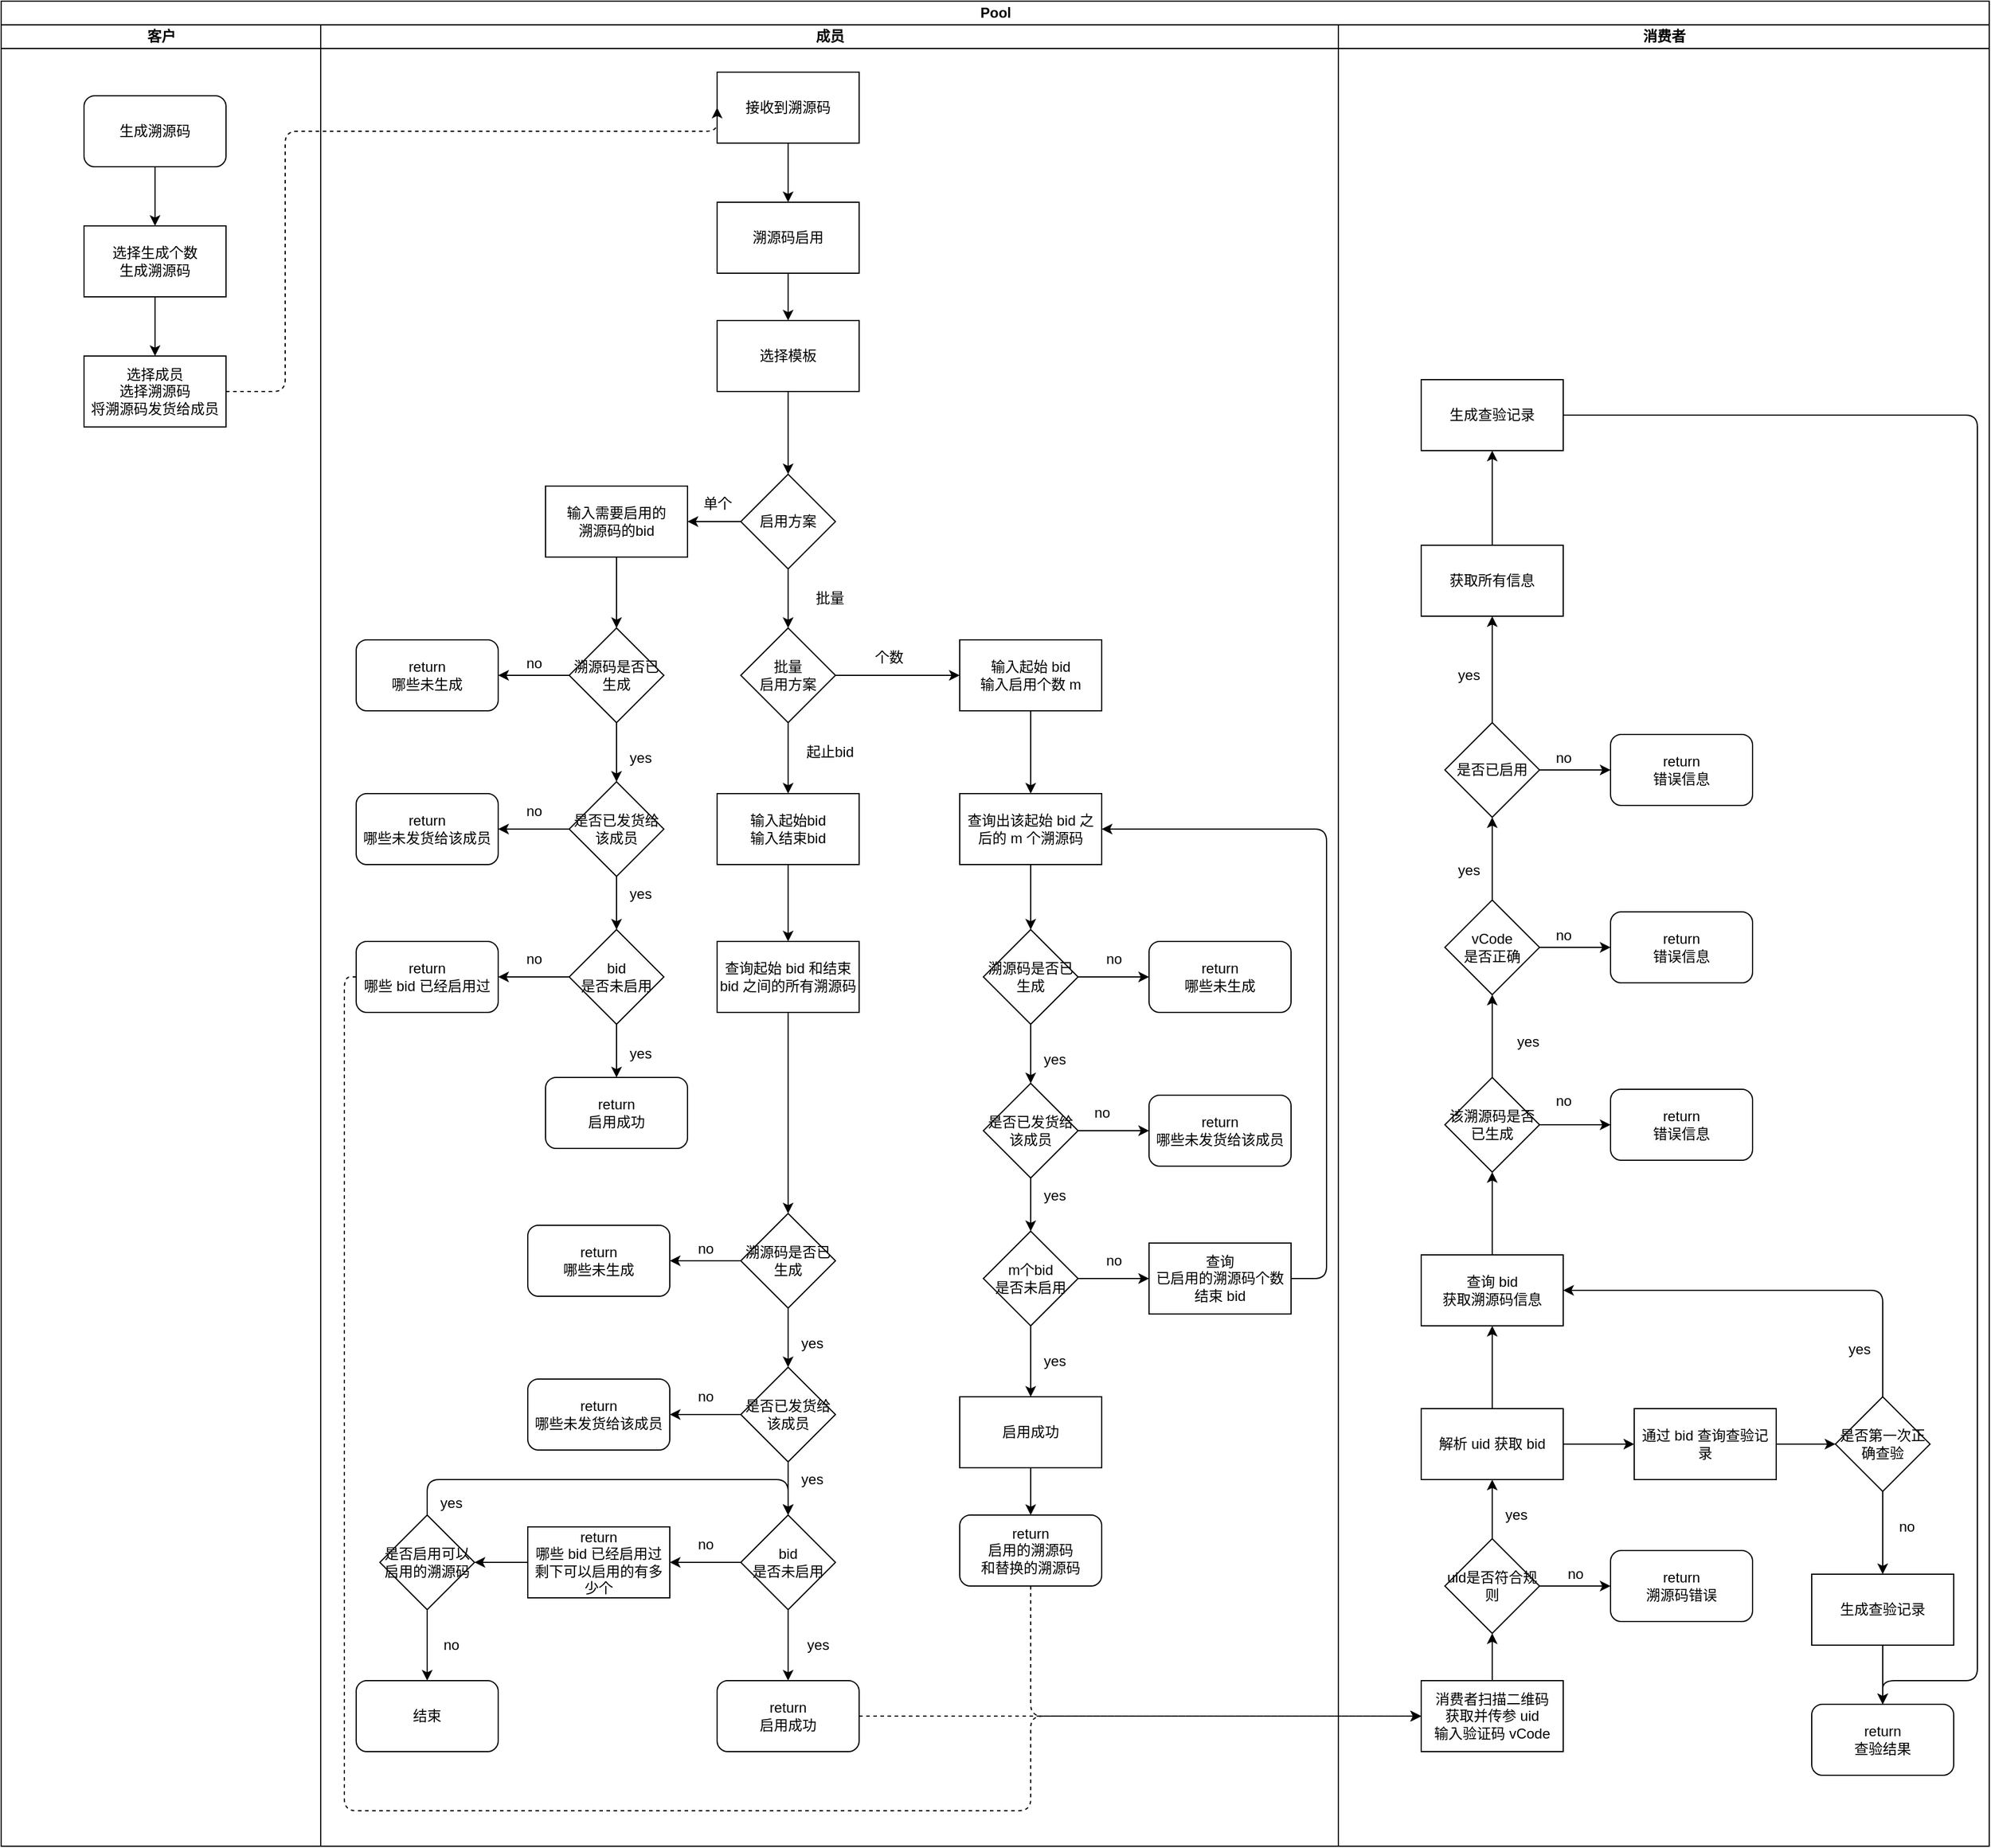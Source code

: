 <mxfile>
    <diagram id="6ckhijRZsSuvsOlF2axP" name="Page-1">
        <mxGraphModel dx="1082" dy="779" grid="1" gridSize="10" guides="1" tooltips="1" connect="1" arrows="1" fold="1" page="1" pageScale="1" pageWidth="2336" pageHeight="1654" math="0" shadow="0">
            <root>
                <mxCell id="0"/>
                <mxCell id="1" parent="0"/>
                <mxCell id="6" value="Pool" style="swimlane;childLayout=stackLayout;resizeParent=1;resizeParentMax=0;startSize=20;html=1;rounded=0;" vertex="1" parent="1">
                    <mxGeometry x="270" y="20" width="1680" height="1560" as="geometry"/>
                </mxCell>
                <mxCell id="7" value="客户" style="swimlane;startSize=20;html=1;rounded=0;" vertex="1" parent="6">
                    <mxGeometry y="20" width="270" height="1540" as="geometry"/>
                </mxCell>
                <mxCell id="13" value="" style="edgeStyle=none;html=1;" edge="1" parent="7" source="11" target="12">
                    <mxGeometry relative="1" as="geometry"/>
                </mxCell>
                <mxCell id="11" value="生成溯源码" style="whiteSpace=wrap;html=1;rounded=1;" vertex="1" parent="7">
                    <mxGeometry x="70" y="60" width="120" height="60" as="geometry"/>
                </mxCell>
                <mxCell id="15" value="" style="edgeStyle=none;html=1;" edge="1" parent="7" source="12" target="14">
                    <mxGeometry relative="1" as="geometry"/>
                </mxCell>
                <mxCell id="12" value="选择生成个数&lt;br&gt;生成溯源码" style="whiteSpace=wrap;html=1;rounded=0;" vertex="1" parent="7">
                    <mxGeometry x="70" y="170" width="120" height="60" as="geometry"/>
                </mxCell>
                <mxCell id="14" value="选择成员&lt;br&gt;选择溯源码&lt;br&gt;将溯源码发货给成员" style="whiteSpace=wrap;html=1;rounded=0;" vertex="1" parent="7">
                    <mxGeometry x="70" y="280" width="120" height="60" as="geometry"/>
                </mxCell>
                <mxCell id="8" value="成员" style="swimlane;startSize=20;html=1;rounded=0;" vertex="1" parent="6">
                    <mxGeometry x="270" y="20" width="860" height="1540" as="geometry"/>
                </mxCell>
                <mxCell id="23" value="" style="edgeStyle=orthogonalEdgeStyle;html=1;" edge="1" parent="8" source="20" target="22">
                    <mxGeometry relative="1" as="geometry"/>
                </mxCell>
                <mxCell id="20" value="接收到溯源码" style="whiteSpace=wrap;html=1;rounded=0;" vertex="1" parent="8">
                    <mxGeometry x="335" y="40" width="120" height="60" as="geometry"/>
                </mxCell>
                <mxCell id="27" value="" style="edgeStyle=orthogonalEdgeStyle;html=1;" edge="1" parent="8" source="22" target="50">
                    <mxGeometry relative="1" as="geometry"/>
                </mxCell>
                <mxCell id="22" value="溯源码启用" style="whiteSpace=wrap;html=1;rounded=0;" vertex="1" parent="8">
                    <mxGeometry x="335" y="150" width="120" height="60" as="geometry"/>
                </mxCell>
                <mxCell id="29" value="" style="edgeStyle=orthogonalEdgeStyle;html=1;entryX=0.5;entryY=0;entryDx=0;entryDy=0;" edge="1" parent="8" source="26" target="37">
                    <mxGeometry relative="1" as="geometry">
                        <mxPoint x="495" y="420" as="targetPoint"/>
                    </mxGeometry>
                </mxCell>
                <mxCell id="31" value="" style="edgeStyle=orthogonalEdgeStyle;html=1;" edge="1" parent="8" source="26" target="30">
                    <mxGeometry relative="1" as="geometry"/>
                </mxCell>
                <mxCell id="26" value="启用方案" style="rhombus;whiteSpace=wrap;html=1;rounded=0;" vertex="1" parent="8">
                    <mxGeometry x="355" y="380" width="80" height="80" as="geometry"/>
                </mxCell>
                <mxCell id="73" style="edgeStyle=orthogonalEdgeStyle;html=1;entryX=0.5;entryY=0;entryDx=0;entryDy=0;" edge="1" parent="8" source="30" target="59">
                    <mxGeometry relative="1" as="geometry"/>
                </mxCell>
                <mxCell id="30" value="输入需要启用的&lt;br&gt;溯源码的bid" style="whiteSpace=wrap;html=1;rounded=0;" vertex="1" parent="8">
                    <mxGeometry x="190" y="390" width="120" height="60" as="geometry"/>
                </mxCell>
                <mxCell id="34" value="单个" style="text;html=1;align=center;verticalAlign=middle;resizable=0;points=[];autosize=1;strokeColor=none;fillColor=none;" vertex="1" parent="8">
                    <mxGeometry x="310" y="390" width="50" height="30" as="geometry"/>
                </mxCell>
                <mxCell id="40" value="" style="edgeStyle=orthogonalEdgeStyle;html=1;" edge="1" parent="8" source="37" target="39">
                    <mxGeometry relative="1" as="geometry"/>
                </mxCell>
                <mxCell id="43" value="" style="edgeStyle=orthogonalEdgeStyle;html=1;entryX=0.5;entryY=0;entryDx=0;entryDy=0;" edge="1" parent="8" source="37" target="42">
                    <mxGeometry relative="1" as="geometry">
                        <mxPoint x="395" y="640" as="targetPoint"/>
                    </mxGeometry>
                </mxCell>
                <mxCell id="37" value="批量&lt;br&gt;启用方案" style="rhombus;whiteSpace=wrap;html=1;rounded=0;" vertex="1" parent="8">
                    <mxGeometry x="355" y="510" width="80" height="80" as="geometry"/>
                </mxCell>
                <mxCell id="32" value="批量" style="text;html=1;align=center;verticalAlign=middle;resizable=0;points=[];autosize=1;strokeColor=none;fillColor=none;" vertex="1" parent="8">
                    <mxGeometry x="405" y="470" width="50" height="30" as="geometry"/>
                </mxCell>
                <mxCell id="67" value="" style="edgeStyle=orthogonalEdgeStyle;html=1;" edge="1" parent="8" source="39" target="66">
                    <mxGeometry relative="1" as="geometry"/>
                </mxCell>
                <mxCell id="39" value="输入起始 bid&lt;br&gt;输入启用个数 m" style="whiteSpace=wrap;html=1;rounded=0;" vertex="1" parent="8">
                    <mxGeometry x="540" y="520" width="120" height="60" as="geometry"/>
                </mxCell>
                <mxCell id="107" value="" style="edgeStyle=orthogonalEdgeStyle;html=1;" edge="1" parent="8" source="42" target="106">
                    <mxGeometry relative="1" as="geometry"/>
                </mxCell>
                <mxCell id="42" value="输入起始bid&lt;br&gt;输入结束bid" style="whiteSpace=wrap;html=1;rounded=0;" vertex="1" parent="8">
                    <mxGeometry x="335" y="650" width="120" height="60" as="geometry"/>
                </mxCell>
                <mxCell id="41" value="个数" style="text;html=1;align=center;verticalAlign=middle;resizable=0;points=[];autosize=1;strokeColor=none;fillColor=none;" vertex="1" parent="8">
                    <mxGeometry x="455" y="520" width="50" height="30" as="geometry"/>
                </mxCell>
                <mxCell id="44" value="起止bid" style="text;html=1;align=center;verticalAlign=middle;resizable=0;points=[];autosize=1;strokeColor=none;fillColor=none;" vertex="1" parent="8">
                    <mxGeometry x="400" y="600" width="60" height="30" as="geometry"/>
                </mxCell>
                <mxCell id="48" value="" style="edgeStyle=orthogonalEdgeStyle;html=1;entryX=1;entryY=0.5;entryDx=0;entryDy=0;" edge="1" parent="8" source="45" target="52">
                    <mxGeometry relative="1" as="geometry">
                        <mxPoint x="150" y="690" as="targetPoint"/>
                    </mxGeometry>
                </mxCell>
                <mxCell id="105" value="" style="edgeStyle=orthogonalEdgeStyle;html=1;" edge="1" parent="8" source="45" target="104">
                    <mxGeometry relative="1" as="geometry"/>
                </mxCell>
                <mxCell id="45" value="bid&lt;br&gt;是否未启用" style="rhombus;whiteSpace=wrap;html=1;rounded=0;" vertex="1" parent="8">
                    <mxGeometry x="210" y="765" width="80" height="80" as="geometry"/>
                </mxCell>
                <mxCell id="49" value="&lt;span style=&quot;&quot;&gt;no&lt;/span&gt;" style="text;html=1;align=center;verticalAlign=middle;resizable=0;points=[];autosize=1;strokeColor=none;fillColor=none;" vertex="1" parent="8">
                    <mxGeometry x="160" y="775" width="40" height="30" as="geometry"/>
                </mxCell>
                <mxCell id="51" style="edgeStyle=orthogonalEdgeStyle;html=1;entryX=0.5;entryY=0;entryDx=0;entryDy=0;" edge="1" parent="8" source="50" target="26">
                    <mxGeometry relative="1" as="geometry"/>
                </mxCell>
                <mxCell id="50" value="选择模板" style="whiteSpace=wrap;html=1;rounded=0;" vertex="1" parent="8">
                    <mxGeometry x="335" y="250" width="120" height="60" as="geometry"/>
                </mxCell>
                <mxCell id="52" value="return&lt;br&gt;哪些 bid 已经启用过" style="rounded=1;whiteSpace=wrap;html=1;" vertex="1" parent="8">
                    <mxGeometry x="30" y="775" width="120" height="60" as="geometry"/>
                </mxCell>
                <mxCell id="54" style="edgeStyle=orthogonalEdgeStyle;html=1;entryX=0.5;entryY=0;entryDx=0;entryDy=0;" edge="1" parent="8" source="53" target="45">
                    <mxGeometry relative="1" as="geometry"/>
                </mxCell>
                <mxCell id="57" value="" style="edgeStyle=orthogonalEdgeStyle;html=1;" edge="1" parent="8" source="53" target="56">
                    <mxGeometry relative="1" as="geometry"/>
                </mxCell>
                <mxCell id="53" value="是否已发货给该成员" style="rhombus;whiteSpace=wrap;html=1;rounded=0;" vertex="1" parent="8">
                    <mxGeometry x="210" y="640" width="80" height="80" as="geometry"/>
                </mxCell>
                <mxCell id="56" value="return&lt;br&gt;哪些未发货给该成员" style="whiteSpace=wrap;html=1;rounded=1;" vertex="1" parent="8">
                    <mxGeometry x="30" y="650" width="120" height="60" as="geometry"/>
                </mxCell>
                <mxCell id="60" style="edgeStyle=orthogonalEdgeStyle;html=1;entryX=0.5;entryY=0;entryDx=0;entryDy=0;" edge="1" parent="8" source="59" target="53">
                    <mxGeometry relative="1" as="geometry"/>
                </mxCell>
                <mxCell id="63" value="" style="edgeStyle=orthogonalEdgeStyle;html=1;" edge="1" parent="8" source="59" target="62">
                    <mxGeometry relative="1" as="geometry"/>
                </mxCell>
                <mxCell id="59" value="溯源码是否已生成" style="rhombus;whiteSpace=wrap;html=1;rounded=0;" vertex="1" parent="8">
                    <mxGeometry x="210" y="510" width="80" height="80" as="geometry"/>
                </mxCell>
                <mxCell id="62" value="return&lt;br&gt;哪些未生成" style="whiteSpace=wrap;html=1;rounded=1;" vertex="1" parent="8">
                    <mxGeometry x="30" y="520" width="120" height="60" as="geometry"/>
                </mxCell>
                <mxCell id="69" value="" style="edgeStyle=orthogonalEdgeStyle;html=1;entryX=0.5;entryY=0;entryDx=0;entryDy=0;" edge="1" parent="8" source="66" target="84">
                    <mxGeometry relative="1" as="geometry"/>
                </mxCell>
                <mxCell id="66" value="查询出该起始 bid 之后的 m 个溯源码" style="whiteSpace=wrap;html=1;rounded=0;" vertex="1" parent="8">
                    <mxGeometry x="540" y="650" width="120" height="60" as="geometry"/>
                </mxCell>
                <mxCell id="91" style="edgeStyle=orthogonalEdgeStyle;html=1;entryX=0;entryY=0.5;entryDx=0;entryDy=0;" edge="1" parent="8" source="75" target="93">
                    <mxGeometry relative="1" as="geometry">
                        <mxPoint x="710" y="1060" as="targetPoint"/>
                    </mxGeometry>
                </mxCell>
                <mxCell id="99" value="" style="edgeStyle=orthogonalEdgeStyle;html=1;" edge="1" parent="8" source="75" target="98">
                    <mxGeometry relative="1" as="geometry"/>
                </mxCell>
                <mxCell id="75" value="m个bid&lt;br&gt;是否未启用" style="rhombus;whiteSpace=wrap;html=1;rounded=0;" vertex="1" parent="8">
                    <mxGeometry x="560" y="1020" width="80" height="80" as="geometry"/>
                </mxCell>
                <mxCell id="78" style="edgeStyle=orthogonalEdgeStyle;html=1;entryX=0.5;entryY=0;entryDx=0;entryDy=0;" edge="1" parent="8" source="80" target="75">
                    <mxGeometry relative="1" as="geometry"/>
                </mxCell>
                <mxCell id="80" value="是否已发货给该成员" style="rhombus;whiteSpace=wrap;html=1;rounded=0;" vertex="1" parent="8">
                    <mxGeometry x="560" y="895" width="80" height="80" as="geometry"/>
                </mxCell>
                <mxCell id="81" value="return&lt;br&gt;哪些未发货给该成员" style="whiteSpace=wrap;html=1;rounded=1;" vertex="1" parent="8">
                    <mxGeometry x="700" y="905" width="120" height="60" as="geometry"/>
                </mxCell>
                <mxCell id="79" value="" style="edgeStyle=orthogonalEdgeStyle;html=1;" edge="1" parent="8" source="80" target="81">
                    <mxGeometry relative="1" as="geometry"/>
                </mxCell>
                <mxCell id="82" style="edgeStyle=orthogonalEdgeStyle;html=1;entryX=0.5;entryY=0;entryDx=0;entryDy=0;" edge="1" parent="8" source="84" target="80">
                    <mxGeometry relative="1" as="geometry"/>
                </mxCell>
                <mxCell id="84" value="溯源码是否已生成" style="rhombus;whiteSpace=wrap;html=1;rounded=0;" vertex="1" parent="8">
                    <mxGeometry x="560" y="765" width="80" height="80" as="geometry"/>
                </mxCell>
                <mxCell id="85" value="return&lt;br&gt;哪些未生成" style="whiteSpace=wrap;html=1;rounded=1;" vertex="1" parent="8">
                    <mxGeometry x="700" y="775" width="120" height="60" as="geometry"/>
                </mxCell>
                <mxCell id="83" value="" style="edgeStyle=orthogonalEdgeStyle;html=1;" edge="1" parent="8" source="84" target="85">
                    <mxGeometry relative="1" as="geometry"/>
                </mxCell>
                <mxCell id="86" value="yes" style="text;html=1;align=center;verticalAlign=middle;resizable=0;points=[];autosize=1;strokeColor=none;fillColor=none;" vertex="1" parent="8">
                    <mxGeometry x="600" y="975" width="40" height="30" as="geometry"/>
                </mxCell>
                <mxCell id="87" value="no" style="text;html=1;align=center;verticalAlign=middle;resizable=0;points=[];autosize=1;strokeColor=none;fillColor=none;" vertex="1" parent="8">
                    <mxGeometry x="640" y="905" width="40" height="30" as="geometry"/>
                </mxCell>
                <mxCell id="88" value="yes" style="text;html=1;align=center;verticalAlign=middle;resizable=0;points=[];autosize=1;strokeColor=none;fillColor=none;" vertex="1" parent="8">
                    <mxGeometry x="600" y="860" width="40" height="30" as="geometry"/>
                </mxCell>
                <mxCell id="89" value="no" style="text;html=1;align=center;verticalAlign=middle;resizable=0;points=[];autosize=1;strokeColor=none;fillColor=none;" vertex="1" parent="8">
                    <mxGeometry x="650" y="775" width="40" height="30" as="geometry"/>
                </mxCell>
                <mxCell id="92" value="no" style="text;html=1;align=center;verticalAlign=middle;resizable=0;points=[];autosize=1;strokeColor=none;fillColor=none;" vertex="1" parent="8">
                    <mxGeometry x="650" y="1030" width="40" height="30" as="geometry"/>
                </mxCell>
                <mxCell id="96" style="edgeStyle=orthogonalEdgeStyle;html=1;entryX=1;entryY=0.5;entryDx=0;entryDy=0;" edge="1" parent="8" source="93" target="66">
                    <mxGeometry relative="1" as="geometry">
                        <Array as="points">
                            <mxPoint x="850" y="1060"/>
                            <mxPoint x="850" y="680"/>
                        </Array>
                    </mxGeometry>
                </mxCell>
                <mxCell id="93" value="查询&lt;br&gt;已启用的溯源码个数&lt;br&gt;结束 bid" style="rounded=0;whiteSpace=wrap;html=1;" vertex="1" parent="8">
                    <mxGeometry x="700" y="1030" width="120" height="60" as="geometry"/>
                </mxCell>
                <mxCell id="103" value="" style="edgeStyle=orthogonalEdgeStyle;html=1;" edge="1" parent="8" source="98" target="102">
                    <mxGeometry relative="1" as="geometry"/>
                </mxCell>
                <mxCell id="98" value="启用成功" style="whiteSpace=wrap;html=1;rounded=0;" vertex="1" parent="8">
                    <mxGeometry x="540" y="1160" width="120" height="60" as="geometry"/>
                </mxCell>
                <mxCell id="101" value="yes" style="text;html=1;align=center;verticalAlign=middle;resizable=0;points=[];autosize=1;strokeColor=none;fillColor=none;" vertex="1" parent="8">
                    <mxGeometry x="600" y="1115" width="40" height="30" as="geometry"/>
                </mxCell>
                <mxCell id="102" value="return&lt;br&gt;启用的溯源码&lt;br style=&quot;border-color: var(--border-color);&quot;&gt;和替换的溯源码" style="whiteSpace=wrap;html=1;rounded=1;" vertex="1" parent="8">
                    <mxGeometry x="540" y="1260" width="120" height="60" as="geometry"/>
                </mxCell>
                <mxCell id="104" value="return&lt;br&gt;启用成功" style="whiteSpace=wrap;html=1;rounded=1;" vertex="1" parent="8">
                    <mxGeometry x="190" y="890" width="120" height="60" as="geometry"/>
                </mxCell>
                <mxCell id="126" style="edgeStyle=orthogonalEdgeStyle;html=1;entryX=0.5;entryY=0;entryDx=0;entryDy=0;" edge="1" parent="8" source="106" target="119">
                    <mxGeometry relative="1" as="geometry"/>
                </mxCell>
                <mxCell id="106" value="查询起始 bid 和结束 bid 之间的所有溯源码" style="whiteSpace=wrap;html=1;rounded=0;" vertex="1" parent="8">
                    <mxGeometry x="335" y="775" width="120" height="60" as="geometry"/>
                </mxCell>
                <mxCell id="110" value="bid&lt;br&gt;是否未启用" style="rhombus;whiteSpace=wrap;html=1;rounded=0;" vertex="1" parent="8">
                    <mxGeometry x="355" y="1260" width="80" height="80" as="geometry"/>
                </mxCell>
                <mxCell id="111" value="&lt;span style=&quot;&quot;&gt;no&lt;/span&gt;" style="text;html=1;align=center;verticalAlign=middle;resizable=0;points=[];autosize=1;strokeColor=none;fillColor=none;" vertex="1" parent="8">
                    <mxGeometry x="305" y="1270" width="40" height="30" as="geometry"/>
                </mxCell>
                <mxCell id="130" value="" style="edgeStyle=orthogonalEdgeStyle;html=1;" edge="1" parent="8" source="112" target="129">
                    <mxGeometry relative="1" as="geometry"/>
                </mxCell>
                <mxCell id="112" value="return&lt;br&gt;哪些 bid 已经启用过&lt;br&gt;剩下可以启用的有多少个" style="rounded=0;whiteSpace=wrap;html=1;" vertex="1" parent="8">
                    <mxGeometry x="175" y="1270" width="120" height="60" as="geometry"/>
                </mxCell>
                <mxCell id="108" value="" style="edgeStyle=orthogonalEdgeStyle;html=1;entryX=1;entryY=0.5;entryDx=0;entryDy=0;" edge="1" parent="8" source="110" target="112">
                    <mxGeometry relative="1" as="geometry">
                        <mxPoint x="-245" y="1145" as="targetPoint"/>
                    </mxGeometry>
                </mxCell>
                <mxCell id="113" style="edgeStyle=orthogonalEdgeStyle;html=1;entryX=0.5;entryY=0;entryDx=0;entryDy=0;" edge="1" parent="8" source="115" target="110">
                    <mxGeometry relative="1" as="geometry"/>
                </mxCell>
                <mxCell id="115" value="是否已发货给该成员" style="rhombus;whiteSpace=wrap;html=1;rounded=0;" vertex="1" parent="8">
                    <mxGeometry x="355" y="1135" width="80" height="80" as="geometry"/>
                </mxCell>
                <mxCell id="116" value="return&lt;br&gt;哪些未发货给该成员" style="whiteSpace=wrap;html=1;rounded=1;" vertex="1" parent="8">
                    <mxGeometry x="175" y="1145" width="120" height="60" as="geometry"/>
                </mxCell>
                <mxCell id="114" value="" style="edgeStyle=orthogonalEdgeStyle;html=1;" edge="1" parent="8" source="115" target="116">
                    <mxGeometry relative="1" as="geometry"/>
                </mxCell>
                <mxCell id="117" style="edgeStyle=orthogonalEdgeStyle;html=1;entryX=0.5;entryY=0;entryDx=0;entryDy=0;" edge="1" parent="8" source="119" target="115">
                    <mxGeometry relative="1" as="geometry"/>
                </mxCell>
                <mxCell id="119" value="溯源码是否已生成" style="rhombus;whiteSpace=wrap;html=1;rounded=0;" vertex="1" parent="8">
                    <mxGeometry x="355" y="1005" width="80" height="80" as="geometry"/>
                </mxCell>
                <mxCell id="120" value="return&lt;br&gt;哪些未生成" style="whiteSpace=wrap;html=1;rounded=1;" vertex="1" parent="8">
                    <mxGeometry x="175" y="1015" width="120" height="60" as="geometry"/>
                </mxCell>
                <mxCell id="118" value="" style="edgeStyle=orthogonalEdgeStyle;html=1;" edge="1" parent="8" source="119" target="120">
                    <mxGeometry relative="1" as="geometry"/>
                </mxCell>
                <mxCell id="121" value="return&lt;br&gt;启用成功" style="whiteSpace=wrap;html=1;rounded=1;" vertex="1" parent="8">
                    <mxGeometry x="335" y="1400" width="120" height="60" as="geometry"/>
                </mxCell>
                <mxCell id="109" value="" style="edgeStyle=orthogonalEdgeStyle;html=1;" edge="1" parent="8" source="110" target="121">
                    <mxGeometry relative="1" as="geometry"/>
                </mxCell>
                <mxCell id="122" value="yes" style="text;html=1;align=center;verticalAlign=middle;resizable=0;points=[];autosize=1;strokeColor=none;fillColor=none;" vertex="1" parent="8">
                    <mxGeometry x="395" y="1215" width="40" height="30" as="geometry"/>
                </mxCell>
                <mxCell id="123" value="no" style="text;html=1;align=center;verticalAlign=middle;resizable=0;points=[];autosize=1;strokeColor=none;fillColor=none;" vertex="1" parent="8">
                    <mxGeometry x="305" y="1145" width="40" height="30" as="geometry"/>
                </mxCell>
                <mxCell id="124" value="yes" style="text;html=1;align=center;verticalAlign=middle;resizable=0;points=[];autosize=1;strokeColor=none;fillColor=none;" vertex="1" parent="8">
                    <mxGeometry x="395" y="1100" width="40" height="30" as="geometry"/>
                </mxCell>
                <mxCell id="125" value="no" style="text;html=1;align=center;verticalAlign=middle;resizable=0;points=[];autosize=1;strokeColor=none;fillColor=none;" vertex="1" parent="8">
                    <mxGeometry x="305" y="1020" width="40" height="30" as="geometry"/>
                </mxCell>
                <mxCell id="127" value="yes" style="text;html=1;align=center;verticalAlign=middle;resizable=0;points=[];autosize=1;strokeColor=none;fillColor=none;rounded=1;" vertex="1" parent="8">
                    <mxGeometry x="250" y="855" width="40" height="30" as="geometry"/>
                </mxCell>
                <mxCell id="132" style="edgeStyle=orthogonalEdgeStyle;html=1;exitX=0.5;exitY=0;exitDx=0;exitDy=0;entryX=0.5;entryY=0;entryDx=0;entryDy=0;" edge="1" parent="8" source="129" target="110">
                    <mxGeometry relative="1" as="geometry">
                        <Array as="points">
                            <mxPoint x="90" y="1230"/>
                            <mxPoint x="395" y="1230"/>
                        </Array>
                    </mxGeometry>
                </mxCell>
                <mxCell id="135" value="" style="edgeStyle=orthogonalEdgeStyle;html=1;" edge="1" parent="8" source="129" target="134">
                    <mxGeometry relative="1" as="geometry"/>
                </mxCell>
                <mxCell id="129" value="是否启用可以启用的溯源码" style="rhombus;whiteSpace=wrap;html=1;rounded=0;" vertex="1" parent="8">
                    <mxGeometry x="50" y="1260" width="80" height="80" as="geometry"/>
                </mxCell>
                <mxCell id="134" value="结束" style="whiteSpace=wrap;html=1;rounded=1;" vertex="1" parent="8">
                    <mxGeometry x="30" y="1400" width="120" height="60" as="geometry"/>
                </mxCell>
                <mxCell id="21" value="" style="edgeStyle=orthogonalEdgeStyle;html=1;dashed=1;entryX=0;entryY=0.5;entryDx=0;entryDy=0;" edge="1" parent="6" source="14" target="20">
                    <mxGeometry relative="1" as="geometry">
                        <Array as="points">
                            <mxPoint x="240" y="330"/>
                            <mxPoint x="240" y="110"/>
                        </Array>
                    </mxGeometry>
                </mxCell>
                <mxCell id="139" style="edgeStyle=orthogonalEdgeStyle;html=1;exitX=0.5;exitY=1;exitDx=0;exitDy=0;dashed=1;entryX=0;entryY=0.5;entryDx=0;entryDy=0;" edge="1" parent="6" source="102" target="140">
                    <mxGeometry relative="1" as="geometry">
                        <mxPoint x="1170" y="1400" as="targetPoint"/>
                    </mxGeometry>
                </mxCell>
                <mxCell id="138" style="edgeStyle=orthogonalEdgeStyle;html=1;dashed=1;entryX=0;entryY=0.5;entryDx=0;entryDy=0;" edge="1" parent="6" source="121" target="140">
                    <mxGeometry relative="1" as="geometry">
                        <mxPoint x="1170" y="1435" as="targetPoint"/>
                    </mxGeometry>
                </mxCell>
                <mxCell id="137" style="edgeStyle=orthogonalEdgeStyle;html=1;exitX=0;exitY=0.5;exitDx=0;exitDy=0;dashed=1;entryX=0;entryY=0.5;entryDx=0;entryDy=0;" edge="1" parent="6" source="52" target="140">
                    <mxGeometry relative="1" as="geometry">
                        <mxPoint x="1170" y="1501" as="targetPoint"/>
                        <Array as="points">
                            <mxPoint x="290" y="825"/>
                            <mxPoint x="290" y="1530"/>
                            <mxPoint x="870" y="1530"/>
                            <mxPoint x="870" y="1450"/>
                        </Array>
                    </mxGeometry>
                </mxCell>
                <mxCell id="9" value="消费者" style="swimlane;startSize=20;html=1;rounded=0;" vertex="1" parent="6">
                    <mxGeometry x="1130" y="20" width="550" height="1540" as="geometry"/>
                </mxCell>
                <mxCell id="142" value="" style="edgeStyle=orthogonalEdgeStyle;html=1;entryX=0.5;entryY=1;entryDx=0;entryDy=0;" edge="1" parent="9" source="140" target="154">
                    <mxGeometry relative="1" as="geometry">
                        <mxPoint x="130" y="1360" as="targetPoint"/>
                    </mxGeometry>
                </mxCell>
                <mxCell id="140" value="消费者扫描二维码&lt;br&gt;获取并传参 uid&lt;br&gt;输入验证码 vCode" style="rounded=0;whiteSpace=wrap;html=1;" vertex="1" parent="9">
                    <mxGeometry x="70" y="1400" width="120" height="60" as="geometry"/>
                </mxCell>
                <mxCell id="165" style="edgeStyle=orthogonalEdgeStyle;html=1;entryX=0.5;entryY=1;entryDx=0;entryDy=0;" edge="1" parent="9" source="143" target="153">
                    <mxGeometry relative="1" as="geometry"/>
                </mxCell>
                <mxCell id="143" value="查询 bid&lt;br&gt;获取溯源码信息" style="whiteSpace=wrap;html=1;rounded=0;" vertex="1" parent="9">
                    <mxGeometry x="70" y="1040" width="120" height="60" as="geometry"/>
                </mxCell>
                <mxCell id="173" value="" style="edgeStyle=orthogonalEdgeStyle;html=1;" edge="1" parent="9" source="147" target="172">
                    <mxGeometry relative="1" as="geometry"/>
                </mxCell>
                <mxCell id="176" value="" style="edgeStyle=orthogonalEdgeStyle;html=1;entryX=0.5;entryY=1;entryDx=0;entryDy=0;" edge="1" parent="9" source="147" target="178">
                    <mxGeometry relative="1" as="geometry">
                        <mxPoint x="130" y="670" as="targetPoint"/>
                    </mxGeometry>
                </mxCell>
                <mxCell id="147" value="vCode&lt;br&gt;是否正确" style="rhombus;whiteSpace=wrap;html=1;rounded=0;" vertex="1" parent="9">
                    <mxGeometry x="90" y="740" width="80" height="80" as="geometry"/>
                </mxCell>
                <mxCell id="167" value="" style="edgeStyle=orthogonalEdgeStyle;html=1;" edge="1" parent="9" source="153" target="166">
                    <mxGeometry relative="1" as="geometry"/>
                </mxCell>
                <mxCell id="169" value="" style="edgeStyle=orthogonalEdgeStyle;html=1;" edge="1" parent="9" source="153" target="147">
                    <mxGeometry relative="1" as="geometry"/>
                </mxCell>
                <mxCell id="153" value="该溯源码是否已生成" style="rhombus;whiteSpace=wrap;html=1;rounded=0;" vertex="1" parent="9">
                    <mxGeometry x="90" y="890" width="80" height="80" as="geometry"/>
                </mxCell>
                <mxCell id="156" value="" style="edgeStyle=orthogonalEdgeStyle;html=1;" edge="1" parent="9" source="154" target="155">
                    <mxGeometry relative="1" as="geometry"/>
                </mxCell>
                <mxCell id="162" style="edgeStyle=orthogonalEdgeStyle;html=1;entryX=0.5;entryY=1;entryDx=0;entryDy=0;" edge="1" parent="9" source="154" target="161">
                    <mxGeometry relative="1" as="geometry"/>
                </mxCell>
                <mxCell id="154" value="uid是否符合规则" style="rhombus;whiteSpace=wrap;html=1;rounded=0;" vertex="1" parent="9">
                    <mxGeometry x="90" y="1280" width="80" height="80" as="geometry"/>
                </mxCell>
                <mxCell id="155" value="return&lt;br&gt;溯源码错误" style="whiteSpace=wrap;html=1;rounded=1;" vertex="1" parent="9">
                    <mxGeometry x="230" y="1290" width="120" height="60" as="geometry"/>
                </mxCell>
                <mxCell id="164" style="edgeStyle=orthogonalEdgeStyle;html=1;entryX=0.5;entryY=1;entryDx=0;entryDy=0;" edge="1" parent="9" source="161" target="143">
                    <mxGeometry relative="1" as="geometry"/>
                </mxCell>
                <mxCell id="188" value="" style="edgeStyle=orthogonalEdgeStyle;html=1;" edge="1" parent="9" source="161" target="187">
                    <mxGeometry relative="1" as="geometry"/>
                </mxCell>
                <mxCell id="161" value="解析 uid 获取 bid" style="rounded=0;whiteSpace=wrap;html=1;" vertex="1" parent="9">
                    <mxGeometry x="70" y="1170" width="120" height="60" as="geometry"/>
                </mxCell>
                <mxCell id="166" value="&lt;span style=&quot;color: rgb(0, 0, 0); font-family: Helvetica; font-size: 12px; font-style: normal; font-variant-ligatures: normal; font-variant-caps: normal; font-weight: 400; letter-spacing: normal; orphans: 2; text-align: center; text-indent: 0px; text-transform: none; widows: 2; word-spacing: 0px; -webkit-text-stroke-width: 0px; background-color: rgb(251, 251, 251); text-decoration-thickness: initial; text-decoration-style: initial; text-decoration-color: initial; float: none; display: inline !important;&quot;&gt;return&lt;/span&gt;&lt;br style=&quot;border-color: var(--border-color); color: rgb(0, 0, 0); font-family: Helvetica; font-size: 12px; font-style: normal; font-variant-ligatures: normal; font-variant-caps: normal; font-weight: 400; letter-spacing: normal; orphans: 2; text-align: center; text-indent: 0px; text-transform: none; widows: 2; word-spacing: 0px; -webkit-text-stroke-width: 0px; background-color: rgb(251, 251, 251); text-decoration-thickness: initial; text-decoration-style: initial; text-decoration-color: initial;&quot;&gt;&lt;span style=&quot;color: rgb(0, 0, 0); font-family: Helvetica; font-size: 12px; font-style: normal; font-variant-ligatures: normal; font-variant-caps: normal; font-weight: 400; letter-spacing: normal; orphans: 2; text-align: center; text-indent: 0px; text-transform: none; widows: 2; word-spacing: 0px; -webkit-text-stroke-width: 0px; background-color: rgb(251, 251, 251); text-decoration-thickness: initial; text-decoration-style: initial; text-decoration-color: initial; float: none; display: inline !important;&quot;&gt;错误信息&lt;/span&gt;" style="whiteSpace=wrap;html=1;rounded=1;" vertex="1" parent="9">
                    <mxGeometry x="230" y="900" width="120" height="60" as="geometry"/>
                </mxCell>
                <mxCell id="172" value="return&lt;br style=&quot;border-color: var(--border-color);&quot;&gt;错误信息" style="whiteSpace=wrap;html=1;rounded=1;" vertex="1" parent="9">
                    <mxGeometry x="230" y="750" width="120" height="60" as="geometry"/>
                </mxCell>
                <mxCell id="174" value="no" style="text;html=1;align=center;verticalAlign=middle;resizable=0;points=[];autosize=1;strokeColor=none;fillColor=none;" vertex="1" parent="9">
                    <mxGeometry x="170" y="755" width="40" height="30" as="geometry"/>
                </mxCell>
                <mxCell id="177" value="yes" style="text;html=1;align=center;verticalAlign=middle;resizable=0;points=[];autosize=1;strokeColor=none;fillColor=none;" vertex="1" parent="9">
                    <mxGeometry x="90" y="700" width="40" height="30" as="geometry"/>
                </mxCell>
                <mxCell id="180" value="" style="edgeStyle=orthogonalEdgeStyle;html=1;" edge="1" parent="9" source="178" target="179">
                    <mxGeometry relative="1" as="geometry"/>
                </mxCell>
                <mxCell id="183" value="" style="edgeStyle=orthogonalEdgeStyle;html=1;" edge="1" parent="9" source="178" target="182">
                    <mxGeometry relative="1" as="geometry"/>
                </mxCell>
                <mxCell id="178" value="是否已启用" style="rhombus;whiteSpace=wrap;html=1;rounded=0;" vertex="1" parent="9">
                    <mxGeometry x="90" y="590" width="80" height="80" as="geometry"/>
                </mxCell>
                <mxCell id="179" value="return&lt;br&gt;错误信息" style="whiteSpace=wrap;html=1;rounded=1;" vertex="1" parent="9">
                    <mxGeometry x="230" y="600" width="120" height="60" as="geometry"/>
                </mxCell>
                <mxCell id="201" value="" style="edgeStyle=orthogonalEdgeStyle;html=1;" edge="1" parent="9" source="182" target="200">
                    <mxGeometry relative="1" as="geometry"/>
                </mxCell>
                <mxCell id="182" value="获取所有信息" style="whiteSpace=wrap;html=1;rounded=0;" vertex="1" parent="9">
                    <mxGeometry x="70" y="440" width="120" height="60" as="geometry"/>
                </mxCell>
                <mxCell id="190" value="" style="edgeStyle=orthogonalEdgeStyle;html=1;" edge="1" parent="9" source="187" target="189">
                    <mxGeometry relative="1" as="geometry"/>
                </mxCell>
                <mxCell id="187" value="通过 bid 查询查验记录" style="rounded=0;whiteSpace=wrap;html=1;" vertex="1" parent="9">
                    <mxGeometry x="250" y="1170" width="120" height="60" as="geometry"/>
                </mxCell>
                <mxCell id="191" style="edgeStyle=orthogonalEdgeStyle;html=1;entryX=1;entryY=0.5;entryDx=0;entryDy=0;" edge="1" parent="9" source="189" target="143">
                    <mxGeometry relative="1" as="geometry">
                        <Array as="points">
                            <mxPoint x="460" y="1070"/>
                        </Array>
                    </mxGeometry>
                </mxCell>
                <mxCell id="194" value="" style="edgeStyle=orthogonalEdgeStyle;html=1;" edge="1" parent="9" source="189" target="193">
                    <mxGeometry relative="1" as="geometry"/>
                </mxCell>
                <mxCell id="189" value="是否第一次正确查验" style="rhombus;whiteSpace=wrap;html=1;rounded=0;" vertex="1" parent="9">
                    <mxGeometry x="420" y="1160" width="80" height="80" as="geometry"/>
                </mxCell>
                <mxCell id="198" value="" style="edgeStyle=orthogonalEdgeStyle;html=1;" edge="1" parent="9" source="193" target="197">
                    <mxGeometry relative="1" as="geometry"/>
                </mxCell>
                <mxCell id="193" value="生成查验记录&lt;br&gt;" style="whiteSpace=wrap;html=1;rounded=0;" vertex="1" parent="9">
                    <mxGeometry x="400" y="1310" width="120" height="60" as="geometry"/>
                </mxCell>
                <mxCell id="197" value="return&lt;br&gt;查验结果" style="whiteSpace=wrap;html=1;rounded=1;" vertex="1" parent="9">
                    <mxGeometry x="400" y="1420" width="120" height="60" as="geometry"/>
                </mxCell>
                <mxCell id="204" style="edgeStyle=orthogonalEdgeStyle;html=1;entryX=0.5;entryY=0;entryDx=0;entryDy=0;" edge="1" parent="9" source="200" target="197">
                    <mxGeometry relative="1" as="geometry">
                        <Array as="points">
                            <mxPoint x="540" y="330"/>
                            <mxPoint x="540" y="1400"/>
                            <mxPoint x="460" y="1400"/>
                        </Array>
                    </mxGeometry>
                </mxCell>
                <mxCell id="200" value="生成查验记录" style="whiteSpace=wrap;html=1;rounded=0;" vertex="1" parent="9">
                    <mxGeometry x="70" y="300" width="120" height="60" as="geometry"/>
                </mxCell>
                <mxCell id="55" value="yes" style="text;html=1;align=center;verticalAlign=middle;resizable=0;points=[];autosize=1;strokeColor=none;fillColor=none;" vertex="1" parent="1">
                    <mxGeometry x="790" y="760" width="40" height="30" as="geometry"/>
                </mxCell>
                <mxCell id="58" value="no" style="text;html=1;align=center;verticalAlign=middle;resizable=0;points=[];autosize=1;strokeColor=none;fillColor=none;" vertex="1" parent="1">
                    <mxGeometry x="700" y="690" width="40" height="30" as="geometry"/>
                </mxCell>
                <mxCell id="61" value="yes" style="text;html=1;align=center;verticalAlign=middle;resizable=0;points=[];autosize=1;strokeColor=none;fillColor=none;" vertex="1" parent="1">
                    <mxGeometry x="790" y="645" width="40" height="30" as="geometry"/>
                </mxCell>
                <mxCell id="64" value="no" style="text;html=1;align=center;verticalAlign=middle;resizable=0;points=[];autosize=1;strokeColor=none;fillColor=none;" vertex="1" parent="1">
                    <mxGeometry x="700" y="565" width="40" height="30" as="geometry"/>
                </mxCell>
                <mxCell id="128" value="yes" style="text;html=1;align=center;verticalAlign=middle;resizable=0;points=[];autosize=1;strokeColor=none;fillColor=none;" vertex="1" parent="1">
                    <mxGeometry x="940" y="1395" width="40" height="30" as="geometry"/>
                </mxCell>
                <mxCell id="133" value="yes" style="text;html=1;align=center;verticalAlign=middle;resizable=0;points=[];autosize=1;strokeColor=none;fillColor=none;" vertex="1" parent="1">
                    <mxGeometry x="630" y="1275" width="40" height="30" as="geometry"/>
                </mxCell>
                <mxCell id="136" value="no" style="text;html=1;align=center;verticalAlign=middle;resizable=0;points=[];autosize=1;strokeColor=none;fillColor=none;" vertex="1" parent="1">
                    <mxGeometry x="630" y="1395" width="40" height="30" as="geometry"/>
                </mxCell>
                <mxCell id="157" value="no" style="text;html=1;align=center;verticalAlign=middle;resizable=0;points=[];autosize=1;strokeColor=none;fillColor=none;" vertex="1" parent="1">
                    <mxGeometry x="1580" y="1335" width="40" height="30" as="geometry"/>
                </mxCell>
                <mxCell id="163" value="yes" style="text;html=1;align=center;verticalAlign=middle;resizable=0;points=[];autosize=1;strokeColor=none;fillColor=none;" vertex="1" parent="1">
                    <mxGeometry x="1530" y="1285" width="40" height="30" as="geometry"/>
                </mxCell>
                <mxCell id="168" value="no" style="text;html=1;align=center;verticalAlign=middle;resizable=0;points=[];autosize=1;strokeColor=none;fillColor=none;" vertex="1" parent="1">
                    <mxGeometry x="1570" y="935" width="40" height="30" as="geometry"/>
                </mxCell>
                <mxCell id="170" value="yes" style="text;html=1;align=center;verticalAlign=middle;resizable=0;points=[];autosize=1;strokeColor=none;fillColor=none;" vertex="1" parent="1">
                    <mxGeometry x="1540" y="885" width="40" height="30" as="geometry"/>
                </mxCell>
                <mxCell id="181" value="no" style="text;html=1;align=center;verticalAlign=middle;resizable=0;points=[];autosize=1;strokeColor=none;fillColor=none;" vertex="1" parent="1">
                    <mxGeometry x="1570" y="645" width="40" height="30" as="geometry"/>
                </mxCell>
                <mxCell id="184" value="yes" style="text;html=1;align=center;verticalAlign=middle;resizable=0;points=[];autosize=1;strokeColor=none;fillColor=none;" vertex="1" parent="1">
                    <mxGeometry x="1490" y="575" width="40" height="30" as="geometry"/>
                </mxCell>
                <mxCell id="192" value="yes" style="text;html=1;align=center;verticalAlign=middle;resizable=0;points=[];autosize=1;strokeColor=none;fillColor=none;" vertex="1" parent="1">
                    <mxGeometry x="1820" y="1145" width="40" height="30" as="geometry"/>
                </mxCell>
                <mxCell id="195" value="no" style="text;html=1;align=center;verticalAlign=middle;resizable=0;points=[];autosize=1;strokeColor=none;fillColor=none;" vertex="1" parent="1">
                    <mxGeometry x="1860" y="1295" width="40" height="30" as="geometry"/>
                </mxCell>
            </root>
        </mxGraphModel>
    </diagram>
</mxfile>